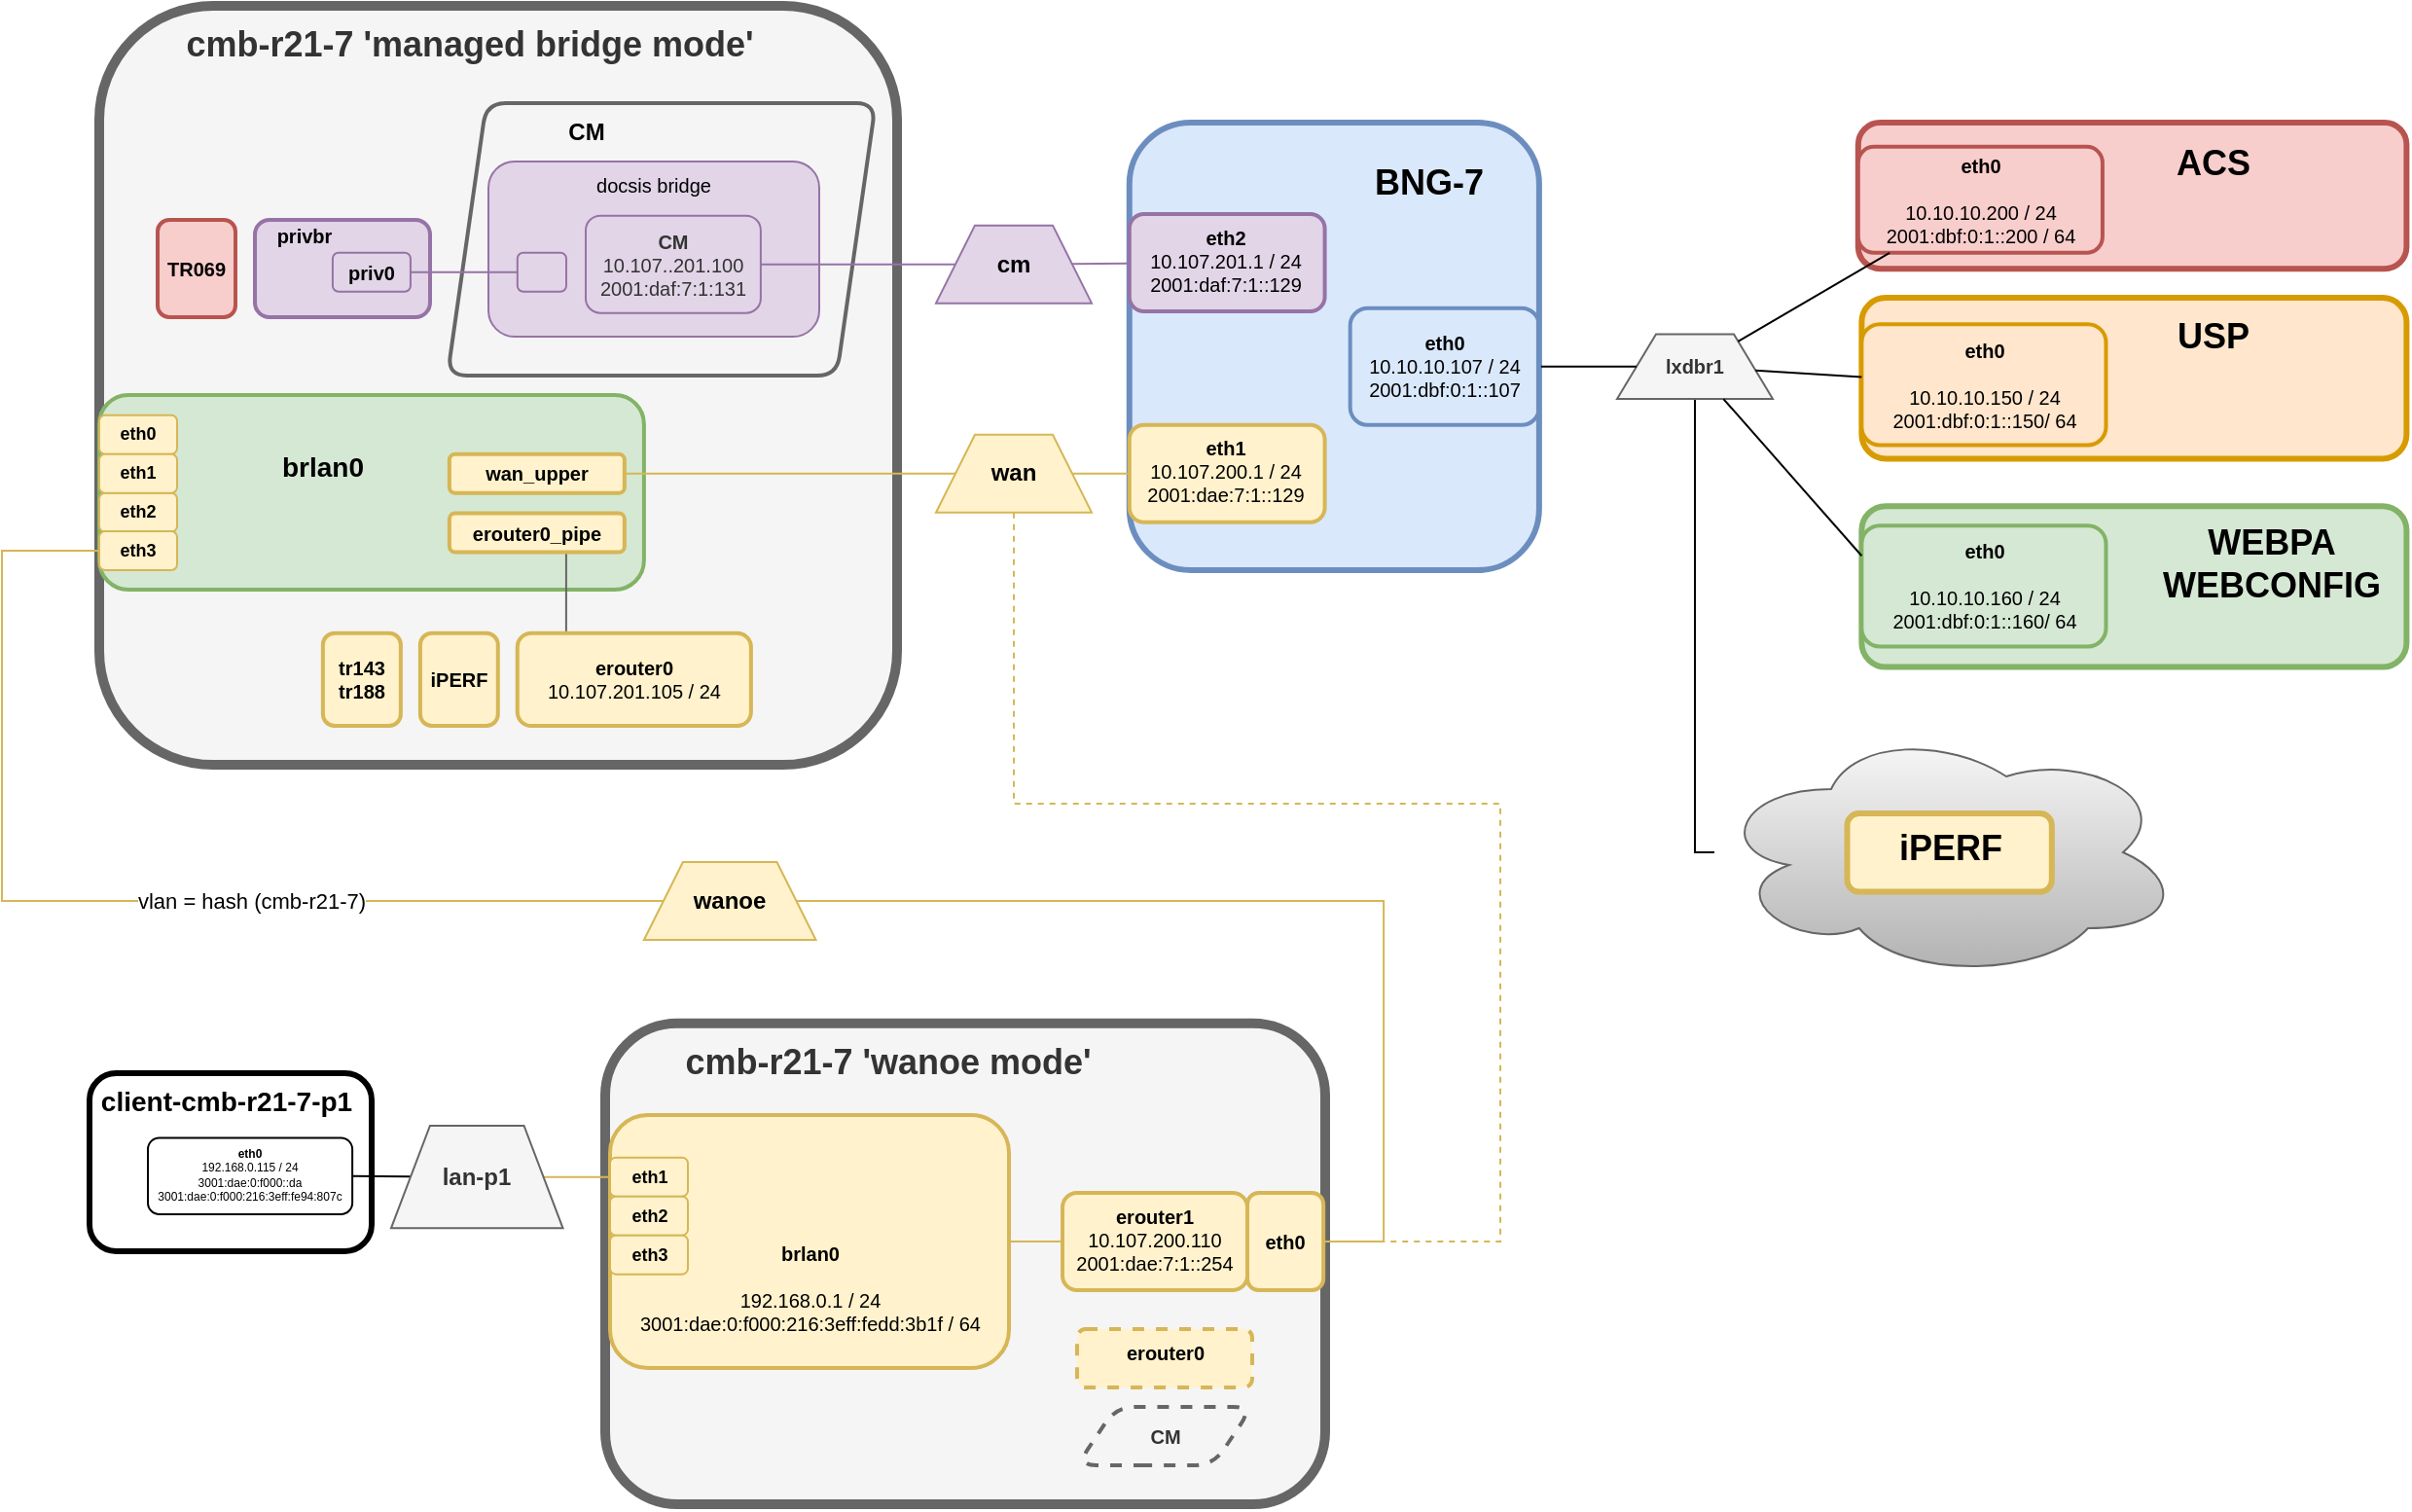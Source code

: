 <mxfile version="24.7.17">
  <diagram id="SCwRtNh7m2jCLs4KmN4t" name="Page-1">
    <mxGraphModel dx="8378" dy="4401" grid="1" gridSize="10" guides="1" tooltips="1" connect="1" arrows="1" fold="1" page="1" pageScale="1" pageWidth="1100" pageHeight="850" math="0" shadow="0">
      <root>
        <mxCell id="0" />
        <mxCell id="1" parent="0" />
        <mxCell id="09dcRP8cQlWe37zSxwss-39" value="" style="rounded=1;whiteSpace=wrap;html=1;fillColor=#f5f5f5;strokeColor=#666666;fillStyle=auto;strokeWidth=5;fontSize=9;fontColor=#333333;" parent="1" vertex="1">
          <mxGeometry x="-6260" y="-2847.14" width="370" height="247.14" as="geometry" />
        </mxCell>
        <mxCell id="UcwjVj_lmmWGbzUH80ty-13" value="CM" style="rounded=1;whiteSpace=wrap;html=1;fillColor=none;strokeColor=#666666;fontSize=10;fontStyle=1;strokeWidth=2;shape=parallelogram;perimeter=parallelogramPerimeter;fixedSize=1;fontColor=#333333;dashed=1;" parent="1" vertex="1">
          <mxGeometry x="-6017.5" y="-2650" width="90" height="30" as="geometry" />
        </mxCell>
        <mxCell id="09dcRP8cQlWe37zSxwss-3" value="" style="rounded=1;whiteSpace=wrap;html=1;fillColor=#f5f5f5;strokeColor=#666666;fillStyle=auto;strokeWidth=5;fontSize=9;fontColor=#333333;" parent="1" vertex="1">
          <mxGeometry x="-6520" y="-3370" width="410" height="390" as="geometry" />
        </mxCell>
        <mxCell id="09dcRP8cQlWe37zSxwss-51" value="" style="rounded=1;whiteSpace=wrap;html=1;fillColor=#f5f5f5;strokeColor=#666666;fontSize=10;fontStyle=1;strokeWidth=2;shape=parallelogram;perimeter=parallelogramPerimeter;fixedSize=1;fontColor=#333333;" parent="1" vertex="1">
          <mxGeometry x="-6341.06" y="-3320" width="220.06" height="140" as="geometry" />
        </mxCell>
        <mxCell id="UcwjVj_lmmWGbzUH80ty-3" value="&lt;span style=&quot;font-weight: normal;&quot;&gt;docsis bridge&lt;/span&gt;" style="rounded=1;whiteSpace=wrap;html=1;fillColor=#e1d5e7;strokeColor=#9673a6;fontSize=10;fontStyle=1;strokeWidth=1;verticalAlign=top;" parent="1" vertex="1">
          <mxGeometry x="-6320" y="-3290" width="170" height="90" as="geometry" />
        </mxCell>
        <mxCell id="09dcRP8cQlWe37zSxwss-54" value="" style="rounded=1;whiteSpace=wrap;html=1;align=left;fillColor=#e1d5e7;strokeColor=#9673a6;fontSize=10;strokeWidth=2;verticalAlign=top;" parent="1" vertex="1">
          <mxGeometry x="-6440" y="-3260" width="90" height="50" as="geometry" />
        </mxCell>
        <mxCell id="09dcRP8cQlWe37zSxwss-2" value="" style="ellipse;shape=cloud;whiteSpace=wrap;html=1;fontSize=9;fillColor=#f5f5f5;gradientColor=#b3b3b3;strokeColor=#666666;" parent="1" vertex="1">
          <mxGeometry x="-5690" y="-3000" width="240" height="130" as="geometry" />
        </mxCell>
        <mxCell id="09dcRP8cQlWe37zSxwss-4" value="&lt;b style=&quot;font-size: 18px;&quot;&gt;cmb-r21-7 &#39;managed bridge mode&#39;&lt;/b&gt;" style="text;html=1;align=center;verticalAlign=middle;resizable=0;points=[];autosize=1;strokeColor=none;fillColor=none;fontSize=18;fontColor=#333333;fontStyle=0;" parent="1" vertex="1">
          <mxGeometry x="-6490.06" y="-3370.0" width="320" height="40" as="geometry" />
        </mxCell>
        <mxCell id="09dcRP8cQlWe37zSxwss-5" value="" style="rounded=1;whiteSpace=wrap;html=1;fillColor=#d5e8d4;strokeColor=#82b366;strokeWidth=2;fontSize=9;" parent="1" vertex="1">
          <mxGeometry x="-6520" y="-3170" width="279.94" height="100" as="geometry" />
        </mxCell>
        <mxCell id="09dcRP8cQlWe37zSxwss-6" value="&lt;font style=&quot;font-size: 14px;&quot;&gt;brlan0&lt;br style=&quot;font-size: 14px;&quot;&gt;&lt;/font&gt;" style="text;strokeColor=none;align=center;fillColor=none;html=1;verticalAlign=top;whiteSpace=wrap;rounded=1;fontSize=14;fontStyle=1;" parent="1" vertex="1">
          <mxGeometry x="-6440.06" y="-3147.63" width="70" height="28" as="geometry" />
        </mxCell>
        <mxCell id="09dcRP8cQlWe37zSxwss-7" value="&lt;b style=&quot;font-size: 9px;&quot;&gt;eth2&lt;/b&gt;" style="rounded=1;whiteSpace=wrap;html=1;fillColor=#fff2cc;strokeColor=#d6b656;fontSize=9;" parent="1" vertex="1">
          <mxGeometry x="-6520" y="-3119.63" width="40" height="20" as="geometry" />
        </mxCell>
        <mxCell id="09dcRP8cQlWe37zSxwss-8" value="" style="edgeStyle=orthogonalEdgeStyle;rounded=0;orthogonalLoop=1;jettySize=auto;html=1;endArrow=none;fillColor=#f5f5f5;strokeColor=#666666;" parent="1" source="09dcRP8cQlWe37zSxwss-9" target="09dcRP8cQlWe37zSxwss-55" edge="1">
          <mxGeometry relative="1" as="geometry">
            <Array as="points">
              <mxPoint x="-6280.06" y="-3059.63" />
              <mxPoint x="-6280.06" y="-3059.63" />
            </Array>
          </mxGeometry>
        </mxCell>
        <mxCell id="09dcRP8cQlWe37zSxwss-9" value="&lt;b style=&quot;font-size: 10px;&quot;&gt;erouter0_pipe&lt;/b&gt;" style="rounded=1;whiteSpace=wrap;html=1;align=center;fillColor=#fff2cc;strokeColor=#d6b656;fontSize=10;strokeWidth=2;verticalAlign=middle;" parent="1" vertex="1">
          <mxGeometry x="-6340.06" y="-3109.26" width="90" height="20" as="geometry" />
        </mxCell>
        <mxCell id="09dcRP8cQlWe37zSxwss-10" value="&lt;div&gt;&lt;b style=&quot;font-size: 12px;&quot;&gt;cm&lt;/b&gt;&lt;/div&gt;" style="shape=trapezoid;perimeter=trapezoidPerimeter;whiteSpace=wrap;html=1;fixedSize=1;fontSize=12;fillColor=#e1d5e7;strokeColor=#9673a6;rotation=0;verticalAlign=middle;" parent="1" vertex="1">
          <mxGeometry x="-6090" y="-3257.18" width="80" height="40" as="geometry" />
        </mxCell>
        <mxCell id="09dcRP8cQlWe37zSxwss-11" value="" style="rounded=1;whiteSpace=wrap;html=1;fillColor=#f8cecc;strokeColor=#b85450;strokeWidth=3;fontSize=9;" parent="1" vertex="1">
          <mxGeometry x="-5616.09" y="-3310" width="281.78" height="75.13" as="geometry" />
        </mxCell>
        <mxCell id="09dcRP8cQlWe37zSxwss-12" value="&lt;font style=&quot;font-size: 10px;&quot;&gt;eth0&lt;br style=&quot;font-size: 10px;&quot;&gt;&lt;br style=&quot;font-size: 10px;&quot;&gt;&lt;span style=&quot;font-weight: normal; font-size: 10px;&quot;&gt;10.10.10.200 / 24&lt;br style=&quot;font-size: 10px;&quot;&gt;2001:dbf:0:1::200 / 64&lt;/span&gt;&lt;br style=&quot;font-size: 10px;&quot;&gt;&lt;/font&gt;" style="rounded=1;whiteSpace=wrap;html=1;fillColor=#f8cecc;strokeColor=#b85450;fontSize=10;fontStyle=1;strokeWidth=2;" parent="1" vertex="1">
          <mxGeometry x="-5616.09" y="-3297.62" width="125.56" height="54.51" as="geometry" />
        </mxCell>
        <mxCell id="09dcRP8cQlWe37zSxwss-13" value="" style="endArrow=none;html=1;rounded=0;fontSize=9;fillColor=#fff2cc;strokeColor=#d6b656;" parent="1" source="09dcRP8cQlWe37zSxwss-32" target="09dcRP8cQlWe37zSxwss-43" edge="1">
          <mxGeometry width="50" height="50" relative="1" as="geometry">
            <mxPoint x="-6244.775" y="-2663.6" as="sourcePoint" />
            <mxPoint x="-6291.7" y="-2764.056" as="targetPoint" />
            <Array as="points" />
          </mxGeometry>
        </mxCell>
        <mxCell id="09dcRP8cQlWe37zSxwss-14" value="" style="endArrow=none;html=1;rounded=0;fontSize=9;fillColor=#fff2cc;strokeColor=#d6b656;" parent="1" source="eLkcmnNxv9fGGAr34dX--2" target="eLkcmnNxv9fGGAr34dX--4" edge="1">
          <mxGeometry width="50" height="50" relative="1" as="geometry">
            <mxPoint x="-6101.077" y="-3135.725" as="sourcePoint" />
            <mxPoint x="-6170.06" y="-3139.852" as="targetPoint" />
            <Array as="points" />
          </mxGeometry>
        </mxCell>
        <mxCell id="09dcRP8cQlWe37zSxwss-15" value="" style="rounded=1;whiteSpace=wrap;html=1;fillColor=#dae8fc;strokeColor=#6c8ebf;strokeWidth=3;fontSize=9;" parent="1" vertex="1">
          <mxGeometry x="-5990.62" y="-3310" width="210.56" height="230" as="geometry" />
        </mxCell>
        <mxCell id="09dcRP8cQlWe37zSxwss-16" value="" style="endArrow=none;html=1;rounded=0;fontSize=9;fillColor=#fff2cc;strokeColor=#d6b656;" parent="1" source="eLkcmnNxv9fGGAr34dX--2" edge="1">
          <mxGeometry width="50" height="50" relative="1" as="geometry">
            <mxPoint x="-5842.299" y="-2868" as="sourcePoint" />
            <mxPoint x="-5960.62" y="-3129.63" as="targetPoint" />
          </mxGeometry>
        </mxCell>
        <mxCell id="09dcRP8cQlWe37zSxwss-17" value="&lt;b style=&quot;font-size: 18px;&quot;&gt;BNG-7&lt;/b&gt;" style="text;html=1;align=center;verticalAlign=middle;resizable=0;points=[];autosize=1;strokeColor=none;fillColor=none;fontSize=18;fontColor=default;fontStyle=0;" parent="1" vertex="1">
          <mxGeometry x="-5877.16" y="-3299.5" width="80" height="40" as="geometry" />
        </mxCell>
        <mxCell id="09dcRP8cQlWe37zSxwss-18" value="&lt;b style=&quot;font-size: 18px;&quot;&gt;ACS&lt;/b&gt;" style="text;html=1;align=center;verticalAlign=middle;resizable=0;points=[];autosize=1;strokeColor=none;fillColor=none;fontSize=18;fontStyle=0;" parent="1" vertex="1">
          <mxGeometry x="-5464.31" y="-3308.79" width="60" height="40" as="geometry" />
        </mxCell>
        <mxCell id="DhYgwGm9-Tdro8Ajheee-2" value="" style="edgeStyle=orthogonalEdgeStyle;rounded=0;orthogonalLoop=1;jettySize=auto;html=1;endArrow=none;" parent="1" source="09dcRP8cQlWe37zSxwss-19" target="09dcRP8cQlWe37zSxwss-2" edge="1">
          <mxGeometry relative="1" as="geometry">
            <mxPoint x="-5700" y="-3101.29" as="targetPoint" />
            <Array as="points">
              <mxPoint x="-5700" y="-2935" />
            </Array>
          </mxGeometry>
        </mxCell>
        <mxCell id="09dcRP8cQlWe37zSxwss-19" value="&lt;font style=&quot;font-size: 10px;&quot;&gt;&lt;font style=&quot;font-size: 10px;&quot;&gt;lxdbr1&lt;/font&gt;&lt;/font&gt;" style="shape=trapezoid;perimeter=trapezoidPerimeter;whiteSpace=wrap;html=1;fixedSize=1;fontSize=10;fontStyle=1;fillColor=#f5f5f5;fontColor=#333333;strokeColor=#666666;" parent="1" vertex="1">
          <mxGeometry x="-5740" y="-3201.3" width="80" height="33.34" as="geometry" />
        </mxCell>
        <mxCell id="09dcRP8cQlWe37zSxwss-20" value="" style="endArrow=none;html=1;rounded=0;fontSize=9;" parent="1" source="09dcRP8cQlWe37zSxwss-19" target="09dcRP8cQlWe37zSxwss-21" edge="1">
          <mxGeometry width="50" height="50" relative="1" as="geometry">
            <mxPoint x="-5849.73" y="-2912.65" as="sourcePoint" />
            <mxPoint x="-5712.014" y="-2975.85" as="targetPoint" />
            <Array as="points" />
          </mxGeometry>
        </mxCell>
        <mxCell id="09dcRP8cQlWe37zSxwss-21" value="eth0&lt;br style=&quot;font-size: 10px;&quot;&gt;&lt;span style=&quot;font-weight: normal;&quot;&gt;10.10.10.107 / 24&lt;/span&gt;&lt;br&gt;&lt;span style=&quot;font-weight: 400;&quot;&gt;2001:dbf:0:1::107&lt;/span&gt;" style="rounded=1;whiteSpace=wrap;html=1;fillColor=none;strokeColor=#6c8ebf;fontSize=10;fontStyle=1;strokeWidth=2;" parent="1" vertex="1">
          <mxGeometry x="-5877.16" y="-3214.63" width="97.1" height="60" as="geometry" />
        </mxCell>
        <mxCell id="09dcRP8cQlWe37zSxwss-22" value="" style="endArrow=none;html=1;rounded=0;fontSize=9;" parent="1" source="09dcRP8cQlWe37zSxwss-12" target="09dcRP8cQlWe37zSxwss-19" edge="1">
          <mxGeometry width="50" height="50" relative="1" as="geometry">
            <mxPoint x="-5654.21" y="-3141.79" as="sourcePoint" />
            <mxPoint x="-5577.3" y="-2814.79" as="targetPoint" />
            <Array as="points" />
          </mxGeometry>
        </mxCell>
        <mxCell id="09dcRP8cQlWe37zSxwss-23" value="eth1&lt;br&gt;&lt;span style=&quot;font-weight: normal;&quot;&gt;10.107.200.1 / 24&lt;/span&gt;&lt;br&gt;&lt;span style=&quot;font-weight: normal;&quot;&gt;2001:dae:7:1::129&lt;/span&gt;" style="rounded=1;whiteSpace=wrap;html=1;fillColor=#fff2cc;strokeColor=#d6b656;fontSize=10;fontStyle=1;strokeWidth=2;verticalAlign=top;" parent="1" vertex="1">
          <mxGeometry x="-5990.62" y="-3154.63" width="100.42" height="50" as="geometry" />
        </mxCell>
        <mxCell id="09dcRP8cQlWe37zSxwss-24" value="" style="rounded=1;whiteSpace=wrap;html=1;fillColor=#ffe6cc;strokeColor=#d79b00;strokeWidth=3;fontSize=9;" parent="1" vertex="1">
          <mxGeometry x="-5614.31" y="-3220" width="280" height="82.71" as="geometry" />
        </mxCell>
        <mxCell id="09dcRP8cQlWe37zSxwss-25" value="&lt;font style=&quot;font-size: 10px;&quot;&gt;eth0&lt;br style=&quot;font-size: 10px;&quot;&gt;&lt;br style=&quot;font-size: 10px;&quot;&gt;&lt;span style=&quot;font-weight: normal; font-size: 10px;&quot;&gt;10.10.10.150 / 24&lt;br style=&quot;font-size: 10px;&quot;&gt;2001:dbf:0:1::150/ 64&lt;/span&gt;&lt;br style=&quot;font-size: 10px;&quot;&gt;&lt;/font&gt;" style="rounded=1;whiteSpace=wrap;html=1;fillColor=#ffe6cc;strokeColor=#d79b00;fontSize=10;fontStyle=1;strokeWidth=2;" parent="1" vertex="1">
          <mxGeometry x="-5614.31" y="-3206.38" width="125.56" height="62.09" as="geometry" />
        </mxCell>
        <mxCell id="09dcRP8cQlWe37zSxwss-26" value="&lt;b style=&quot;font-size: 18px;&quot;&gt;USP&lt;/b&gt;" style="text;html=1;align=center;verticalAlign=middle;resizable=0;points=[];autosize=1;strokeColor=none;fillColor=none;fontSize=18;fontStyle=0;" parent="1" vertex="1">
          <mxGeometry x="-5464.31" y="-3220.48" width="60" height="40" as="geometry" />
        </mxCell>
        <mxCell id="09dcRP8cQlWe37zSxwss-27" value="" style="endArrow=none;html=1;rounded=0;fontSize=9;" parent="1" source="09dcRP8cQlWe37zSxwss-25" target="09dcRP8cQlWe37zSxwss-19" edge="1">
          <mxGeometry width="50" height="50" relative="1" as="geometry">
            <mxPoint x="-5673.06" y="-2786.66" as="sourcePoint" />
            <mxPoint x="-5592.06" y="-3116.66" as="targetPoint" />
            <Array as="points" />
          </mxGeometry>
        </mxCell>
        <mxCell id="09dcRP8cQlWe37zSxwss-28" value="" style="rounded=1;whiteSpace=wrap;html=1;strokeWidth=3;fontSize=9;" parent="1" vertex="1">
          <mxGeometry x="-6525" y="-2821.51" width="145" height="91.51" as="geometry" />
        </mxCell>
        <mxCell id="09dcRP8cQlWe37zSxwss-29" value="&lt;font style=&quot;font-size: 6px;&quot;&gt;eth0&lt;br style=&quot;font-size: 6px;&quot;&gt;&lt;span style=&quot;font-size: 6px; font-weight: normal;&quot;&gt;192.168.0.115 / 24&lt;br style=&quot;font-size: 6px;&quot;&gt;&lt;/span&gt;&lt;span style=&quot;font-weight: normal; font-size: 6px;&quot;&gt;3001:dae:0:f000::da&lt;br style=&quot;font-size: 6px;&quot;&gt;3001:dae:0:f000:216:3eff:fe94:807c&lt;/span&gt;&lt;br style=&quot;font-size: 6px;&quot;&gt;&lt;/font&gt;" style="rounded=1;whiteSpace=wrap;html=1;fontSize=6;fontStyle=1;strokeWidth=1;" parent="1" vertex="1">
          <mxGeometry x="-6495" y="-2788.27" width="105.06" height="39.26" as="geometry" />
        </mxCell>
        <mxCell id="09dcRP8cQlWe37zSxwss-30" value="&lt;b style=&quot;font-size: 14px;&quot;&gt;client-cmb-r21-7-p1&lt;/b&gt;" style="text;html=1;align=center;verticalAlign=middle;resizable=0;points=[];autosize=1;fontSize=14;fontStyle=0;" parent="1" vertex="1">
          <mxGeometry x="-6530.0" y="-2821.51" width="150" height="30" as="geometry" />
        </mxCell>
        <mxCell id="09dcRP8cQlWe37zSxwss-31" value="" style="endArrow=none;html=1;rounded=0;fontSize=9;exitX=1;exitY=0.5;exitDx=0;exitDy=0;" parent="1" source="09dcRP8cQlWe37zSxwss-29" target="09dcRP8cQlWe37zSxwss-32" edge="1">
          <mxGeometry width="50" height="50" relative="1" as="geometry">
            <mxPoint x="-6474.4" y="-2583.38" as="sourcePoint" />
            <mxPoint x="-6418.941" y="-2762.269" as="targetPoint" />
            <Array as="points" />
          </mxGeometry>
        </mxCell>
        <mxCell id="09dcRP8cQlWe37zSxwss-32" value="&lt;b style=&quot;font-size: 12px;&quot;&gt;lan-p1&lt;/b&gt;" style="shape=trapezoid;perimeter=trapezoidPerimeter;whiteSpace=wrap;html=1;fixedSize=1;fontSize=12;fillColor=#f5f5f5;fontColor=#333333;strokeColor=#666666;rotation=0;" parent="1" vertex="1">
          <mxGeometry x="-6370.03" y="-2794.53" width="88.3" height="52.71" as="geometry" />
        </mxCell>
        <mxCell id="09dcRP8cQlWe37zSxwss-33" value="" style="rounded=1;whiteSpace=wrap;html=1;fillColor=#d5e8d4;strokeColor=#82b366;strokeWidth=3;fontSize=9;" parent="1" vertex="1">
          <mxGeometry x="-5614.31" y="-3112.92" width="280" height="82.71" as="geometry" />
        </mxCell>
        <mxCell id="09dcRP8cQlWe37zSxwss-34" value="&lt;font style=&quot;font-size: 10px;&quot;&gt;eth0&lt;br style=&quot;font-size: 10px;&quot;&gt;&lt;br style=&quot;font-size: 10px;&quot;&gt;&lt;span style=&quot;font-weight: normal; font-size: 10px;&quot;&gt;10.10.10.160 / 24&lt;br style=&quot;font-size: 10px;&quot;&gt;2001:dbf:0:1::160/ 64&lt;/span&gt;&lt;br style=&quot;font-size: 10px;&quot;&gt;&lt;/font&gt;" style="rounded=1;whiteSpace=wrap;html=1;fillColor=#d5e8d4;strokeColor=#82b366;fontSize=10;fontStyle=1;strokeWidth=2;" parent="1" vertex="1">
          <mxGeometry x="-5614.31" y="-3102.88" width="125.56" height="62.09" as="geometry" />
        </mxCell>
        <mxCell id="09dcRP8cQlWe37zSxwss-35" value="&lt;b style=&quot;font-size: 18px;&quot;&gt;WEBPA&lt;/b&gt;&lt;div&gt;&lt;b style=&quot;font-size: 18px;&quot;&gt;WEBCONFIG&lt;/b&gt;&lt;/div&gt;" style="text;html=1;align=center;verticalAlign=middle;resizable=0;points=[];autosize=1;strokeColor=none;fillColor=none;fontSize=18;fontStyle=0;" parent="1" vertex="1">
          <mxGeometry x="-5474.31" y="-3112.92" width="140" height="60" as="geometry" />
        </mxCell>
        <mxCell id="09dcRP8cQlWe37zSxwss-36" value="" style="endArrow=none;html=1;rounded=0;fontSize=9;exitX=0;exitY=0.25;exitDx=0;exitDy=0;" parent="1" source="09dcRP8cQlWe37zSxwss-34" target="09dcRP8cQlWe37zSxwss-19" edge="1">
          <mxGeometry width="50" height="50" relative="1" as="geometry">
            <mxPoint x="-5414.42" y="-3151.79" as="sourcePoint" />
            <mxPoint x="-5561.42" y="-3133.79" as="targetPoint" />
            <Array as="points" />
          </mxGeometry>
        </mxCell>
        <mxCell id="09dcRP8cQlWe37zSxwss-37" value="" style="rounded=1;whiteSpace=wrap;html=1;fillColor=#fff2cc;strokeColor=#d6b656;strokeWidth=3;fontSize=9;" parent="1" vertex="1">
          <mxGeometry x="-5621.74" y="-2955.02" width="105.14" height="40.32" as="geometry" />
        </mxCell>
        <mxCell id="09dcRP8cQlWe37zSxwss-38" value="&lt;b style=&quot;font-size: 18px;&quot;&gt;iPERF&lt;/b&gt;" style="text;html=1;align=center;verticalAlign=middle;resizable=0;points=[];autosize=1;strokeColor=none;fillColor=none;fontSize=18;fontStyle=0;fontColor=default;" parent="1" vertex="1">
          <mxGeometry x="-5608.93" y="-2957.14" width="80" height="40" as="geometry" />
        </mxCell>
        <mxCell id="09dcRP8cQlWe37zSxwss-40" value="&lt;b style=&quot;font-size: 18px;&quot;&gt;cmb-r21-7 &#39;wanoe mode&#39;&lt;/b&gt;" style="text;html=1;align=center;verticalAlign=middle;resizable=0;points=[];autosize=1;strokeColor=none;fillColor=none;fontSize=18;fontColor=#333333;fontStyle=0;" parent="1" vertex="1">
          <mxGeometry x="-6230.14" y="-2847.14" width="230" height="40" as="geometry" />
        </mxCell>
        <mxCell id="09dcRP8cQlWe37zSxwss-41" value="&lt;div&gt;&lt;span style=&quot;font-size: 10px; font-weight: 700;&quot;&gt;&lt;br&gt;&lt;/span&gt;&lt;/div&gt;&lt;span style=&quot;font-size: 10px; font-weight: 700;&quot;&gt;&lt;div&gt;&lt;span style=&quot;font-size: 10px; font-weight: 700;&quot;&gt;&lt;br&gt;&lt;/span&gt;&lt;/div&gt;&lt;div&gt;&lt;span style=&quot;font-size: 10px; font-weight: 700;&quot;&gt;&lt;br&gt;&lt;/span&gt;&lt;/div&gt;&lt;div&gt;&lt;span style=&quot;font-size: 10px; font-weight: 700;&quot;&gt;&lt;br&gt;&lt;/span&gt;&lt;/div&gt;brlan0&lt;/span&gt;&lt;br style=&quot;font-size: 10px; font-weight: 700;&quot;&gt;&lt;span style=&quot;font-size: 10px;&quot;&gt;&lt;br&gt;192.168.0.1 / 24&lt;/span&gt;&lt;br style=&quot;font-size: 10px; font-weight: 700;&quot;&gt;&lt;span style=&quot;font-size: 10px;&quot;&gt;3001:dae:0:f000:216:3eff:fedd:3b1f&lt;/span&gt;&lt;span style=&quot;font-size: 10px;&quot;&gt;&amp;nbsp;/ 64&lt;/span&gt;" style="rounded=1;whiteSpace=wrap;html=1;fillColor=#fff2cc;strokeColor=#d6b656;strokeWidth=2;fontSize=9;" parent="1" vertex="1">
          <mxGeometry x="-6257.5" y="-2800" width="205" height="130" as="geometry" />
        </mxCell>
        <mxCell id="09dcRP8cQlWe37zSxwss-43" value="&lt;b style=&quot;font-size: 9px;&quot;&gt;eth1&lt;/b&gt;" style="rounded=1;whiteSpace=wrap;html=1;fillColor=#fff2cc;strokeColor=#d6b656;fontSize=9;" parent="1" vertex="1">
          <mxGeometry x="-6257.5" y="-2778.17" width="40" height="20" as="geometry" />
        </mxCell>
        <mxCell id="09dcRP8cQlWe37zSxwss-44" value="eth0" style="rounded=1;whiteSpace=wrap;html=1;fillColor=#fff2cc;strokeColor=#d6b656;fontSize=10;fontStyle=1;strokeWidth=2;" parent="1" vertex="1">
          <mxGeometry x="-5930" y="-2760" width="39.09" height="50" as="geometry" />
        </mxCell>
        <mxCell id="09dcRP8cQlWe37zSxwss-45" value="" style="edgeStyle=orthogonalEdgeStyle;rounded=0;orthogonalLoop=1;jettySize=auto;html=1;fillColor=#fff2cc;strokeColor=#d6b656;endArrow=none;" parent="1" source="09dcRP8cQlWe37zSxwss-46" target="09dcRP8cQlWe37zSxwss-41" edge="1">
          <mxGeometry relative="1" as="geometry" />
        </mxCell>
        <mxCell id="09dcRP8cQlWe37zSxwss-46" value="&lt;b style=&quot;font-size: 10px;&quot;&gt;erouter1&lt;br&gt;&lt;/b&gt;10.107.200.110&lt;br&gt;2001:dae:7:1::254" style="rounded=1;whiteSpace=wrap;html=1;align=center;fillColor=#fff2cc;strokeColor=#d6b656;fontSize=10;strokeWidth=2;verticalAlign=top;" parent="1" vertex="1">
          <mxGeometry x="-6025" y="-2760" width="95" height="50" as="geometry" />
        </mxCell>
        <mxCell id="09dcRP8cQlWe37zSxwss-48" value="eth2&lt;br&gt;&lt;span style=&quot;font-weight: normal;&quot;&gt;10.107.201.1 / 24&lt;/span&gt;&lt;br&gt;&lt;span style=&quot;font-weight: normal;&quot;&gt;2001:daf:7:1::129&lt;/span&gt;" style="rounded=1;whiteSpace=wrap;html=1;fillColor=#e1d5e7;strokeColor=#9673a6;fontSize=10;fontStyle=1;strokeWidth=2;verticalAlign=top;" parent="1" vertex="1">
          <mxGeometry x="-5990.62" y="-3263.03" width="100.42" height="50" as="geometry" />
        </mxCell>
        <mxCell id="09dcRP8cQlWe37zSxwss-49" value="" style="endArrow=none;html=1;rounded=0;fontSize=9;fillColor=#e1d5e7;strokeColor=#9673a6;" parent="1" source="09dcRP8cQlWe37zSxwss-10" target="09dcRP8cQlWe37zSxwss-48" edge="1">
          <mxGeometry width="50" height="50" relative="1" as="geometry">
            <mxPoint x="-5970.06" y="-3129" as="sourcePoint" />
            <mxPoint x="-5960.62" y="-3237.724" as="targetPoint" />
          </mxGeometry>
        </mxCell>
        <mxCell id="09dcRP8cQlWe37zSxwss-52" value="TR069" style="rounded=1;whiteSpace=wrap;html=1;fillColor=#f8cecc;strokeColor=#b85450;fontSize=10;fontStyle=1;strokeWidth=2;" parent="1" vertex="1">
          <mxGeometry x="-6490" y="-3260" width="40" height="50" as="geometry" />
        </mxCell>
        <mxCell id="09dcRP8cQlWe37zSxwss-53" value="iPERF" style="rounded=1;whiteSpace=wrap;html=1;fillColor=#fff2cc;strokeColor=#d6b656;fontSize=10;fontStyle=1;strokeWidth=2;" parent="1" vertex="1">
          <mxGeometry x="-6355.06" y="-3047.63" width="39.94" height="47.63" as="geometry" />
        </mxCell>
        <mxCell id="09dcRP8cQlWe37zSxwss-55" value="&lt;b style=&quot;font-size: 10px;&quot;&gt;erouter0&lt;/b&gt;&lt;div&gt;&lt;span style=&quot;font-size: 10px;&quot;&gt;10.107.201.105 / 24&lt;/span&gt;&lt;/div&gt;" style="rounded=1;whiteSpace=wrap;html=1;align=center;fillColor=#fff2cc;strokeColor=#d6b656;fontSize=10;strokeWidth=2;verticalAlign=middle;" parent="1" vertex="1">
          <mxGeometry x="-6305.12" y="-3047.63" width="120.06" height="47.63" as="geometry" />
        </mxCell>
        <mxCell id="UcwjVj_lmmWGbzUH80ty-17" value="" style="edgeStyle=orthogonalEdgeStyle;rounded=0;orthogonalLoop=1;jettySize=auto;html=1;dashed=1;fillColor=#fff2cc;strokeColor=#d6b656;endArrow=none;endFill=0;" parent="1" source="eLkcmnNxv9fGGAr34dX--2" target="09dcRP8cQlWe37zSxwss-44" edge="1">
          <mxGeometry relative="1" as="geometry">
            <mxPoint x="-6050" y="-3039.63" as="targetPoint" />
            <Array as="points">
              <mxPoint x="-6050" y="-2960" />
              <mxPoint x="-5800" y="-2960" />
              <mxPoint x="-5800" y="-2735" />
            </Array>
          </mxGeometry>
        </mxCell>
        <mxCell id="eLkcmnNxv9fGGAr34dX--2" value="&lt;b style=&quot;font-size: 12px;&quot;&gt;wan&lt;/b&gt;" style="shape=trapezoid;perimeter=trapezoidPerimeter;whiteSpace=wrap;html=1;fixedSize=1;fontSize=12;fillColor=#fff2cc;strokeColor=#d6b656;rotation=0;verticalAlign=middle;" parent="1" vertex="1">
          <mxGeometry x="-6090" y="-3149.63" width="80" height="40" as="geometry" />
        </mxCell>
        <mxCell id="eLkcmnNxv9fGGAr34dX--4" value="&lt;b style=&quot;font-size: 10px;&quot;&gt;wan_upper&lt;/b&gt;" style="rounded=1;whiteSpace=wrap;html=1;align=center;fillColor=#fff2cc;strokeColor=#d6b656;fontSize=10;strokeWidth=2;verticalAlign=middle;" parent="1" vertex="1">
          <mxGeometry x="-6340.06" y="-3139.63" width="90" height="20" as="geometry" />
        </mxCell>
        <mxCell id="eLkcmnNxv9fGGAr34dX--8" value="" style="edgeStyle=orthogonalEdgeStyle;rounded=0;orthogonalLoop=1;jettySize=auto;html=1;endArrow=none;fillColor=#fff2cc;strokeColor=#d6b656;" parent="1" source="09dcRP8cQlWe37zSxwss-44" target="eLkcmnNxv9fGGAr34dX--5" edge="1">
          <mxGeometry relative="1" as="geometry">
            <Array as="points">
              <mxPoint x="-5859.94" y="-2735" />
              <mxPoint x="-5859.94" y="-2910" />
            </Array>
            <mxPoint x="-6020" y="-2927.14" as="sourcePoint" />
            <mxPoint x="-6093" y="-2897.14" as="targetPoint" />
          </mxGeometry>
        </mxCell>
        <mxCell id="eLkcmnNxv9fGGAr34dX--9" value="" style="edgeStyle=orthogonalEdgeStyle;rounded=0;orthogonalLoop=1;jettySize=auto;html=1;endArrow=none;fillColor=#fff2cc;strokeColor=#d6b656;" parent="1" source="UcwjVj_lmmWGbzUH80ty-9" target="eLkcmnNxv9fGGAr34dX--5" edge="1">
          <mxGeometry relative="1" as="geometry">
            <Array as="points">
              <mxPoint x="-6570" y="-3090" />
              <mxPoint x="-6570" y="-2910" />
            </Array>
            <mxPoint x="-6490.06" y="-3112" as="sourcePoint" />
            <mxPoint x="-6309.96" y="-2901.77" as="targetPoint" />
          </mxGeometry>
        </mxCell>
        <mxCell id="UcwjVj_lmmWGbzUH80ty-15" value="vlan = hash (cmb-r21-7)" style="edgeLabel;html=1;align=center;verticalAlign=middle;resizable=0;points=[];" parent="eLkcmnNxv9fGGAr34dX--9" vertex="1" connectable="0">
          <mxGeometry x="0.257" relative="1" as="geometry">
            <mxPoint as="offset" />
          </mxGeometry>
        </mxCell>
        <mxCell id="eLkcmnNxv9fGGAr34dX--5" value="&lt;b&gt;wanoe&lt;/b&gt;" style="shape=trapezoid;perimeter=trapezoidPerimeter;whiteSpace=wrap;html=1;fixedSize=1;fontSize=12;fillColor=#fff2cc;strokeColor=#d6b656;rotation=0;" parent="1" vertex="1">
          <mxGeometry x="-6240.06" y="-2930" width="88.3" height="40" as="geometry" />
        </mxCell>
        <mxCell id="gDYqA2yEqBhpyC1pHKx_-1" value="priv0" style="rounded=1;whiteSpace=wrap;html=1;fillColor=#e1d5e7;strokeColor=#9673a6;fontSize=10;fontStyle=1;strokeWidth=1;verticalAlign=middle;" parent="1" vertex="1">
          <mxGeometry x="-6400.03" y="-3243.11" width="40" height="20" as="geometry" />
        </mxCell>
        <mxCell id="gDYqA2yEqBhpyC1pHKx_-2" value="&lt;b style=&quot;font-size: 10px; text-align: left; text-wrap: wrap;&quot;&gt;privbr&lt;/b&gt;" style="text;html=1;align=center;verticalAlign=middle;resizable=0;points=[];autosize=1;strokeColor=none;fillColor=none;" parent="1" vertex="1">
          <mxGeometry x="-6440.06" y="-3267.3" width="50" height="30" as="geometry" />
        </mxCell>
        <mxCell id="FLHN33iZ060PB9IlA89h-3" value="" style="edgeStyle=orthogonalEdgeStyle;rounded=0;orthogonalLoop=1;jettySize=auto;html=1;endArrow=none;fillColor=#e1d5e7;strokeColor=#9673a6;" parent="1" source="FLHN33iZ060PB9IlA89h-2" target="gDYqA2yEqBhpyC1pHKx_-1" edge="1">
          <mxGeometry relative="1" as="geometry" />
        </mxCell>
        <mxCell id="FLHN33iZ060PB9IlA89h-2" value="" style="rounded=1;whiteSpace=wrap;html=1;fillColor=#e1d5e7;strokeColor=#9673a6;fontSize=10;fontStyle=1;strokeWidth=1;verticalAlign=middle;" parent="1" vertex="1">
          <mxGeometry x="-6305.09" y="-3243.11" width="25.09" height="20" as="geometry" />
        </mxCell>
        <mxCell id="DhYgwGm9-Tdro8Ajheee-3" value="tr143&lt;div&gt;tr188&lt;/div&gt;" style="rounded=1;whiteSpace=wrap;html=1;fillColor=#fff2cc;strokeColor=#d6b656;fontSize=10;fontStyle=1;strokeWidth=2;" parent="1" vertex="1">
          <mxGeometry x="-6405.06" y="-3047.63" width="40" height="47.63" as="geometry" />
        </mxCell>
        <mxCell id="UcwjVj_lmmWGbzUH80ty-4" value="&lt;span style=&quot;color: rgb(51, 51, 51);&quot;&gt;CM&lt;/span&gt;&lt;div style=&quot;color: rgb(51, 51, 51);&quot;&gt;&lt;span style=&quot;font-weight: normal;&quot;&gt;10.107..201.100&lt;/span&gt;&lt;/div&gt;&lt;div style=&quot;color: rgb(51, 51, 51);&quot;&gt;&lt;span style=&quot;font-weight: normal;&quot;&gt;2001:daf:7:1:131&lt;/span&gt;&lt;/div&gt;" style="rounded=1;whiteSpace=wrap;html=1;fillColor=#e1d5e7;strokeColor=#9673a6;fontSize=10;fontStyle=1;strokeWidth=1;verticalAlign=middle;" parent="1" vertex="1">
          <mxGeometry x="-6270" y="-3262.18" width="89.94" height="50" as="geometry" />
        </mxCell>
        <mxCell id="09dcRP8cQlWe37zSxwss-50" value="" style="endArrow=none;html=1;rounded=0;fontSize=9;fillColor=#e1d5e7;strokeColor=#9673a6;" parent="1" source="09dcRP8cQlWe37zSxwss-10" target="UcwjVj_lmmWGbzUH80ty-4" edge="1">
          <mxGeometry width="50" height="50" relative="1" as="geometry">
            <mxPoint x="-6091.077" y="-3125.725" as="sourcePoint" />
            <mxPoint x="-6160.06" y="-3131.129" as="targetPoint" />
          </mxGeometry>
        </mxCell>
        <mxCell id="UcwjVj_lmmWGbzUH80ty-6" value="CM" style="text;html=1;align=center;verticalAlign=middle;resizable=0;points=[];autosize=1;strokeColor=none;fillColor=none;fontStyle=1" parent="1" vertex="1">
          <mxGeometry x="-6290.06" y="-3320" width="40" height="30" as="geometry" />
        </mxCell>
        <mxCell id="UcwjVj_lmmWGbzUH80ty-7" value="&lt;b style=&quot;font-size: 9px;&quot;&gt;eth0&lt;/b&gt;" style="rounded=1;whiteSpace=wrap;html=1;fillColor=#fff2cc;strokeColor=#d6b656;fontSize=9;" parent="1" vertex="1">
          <mxGeometry x="-6520" y="-3159.63" width="40" height="20" as="geometry" />
        </mxCell>
        <mxCell id="UcwjVj_lmmWGbzUH80ty-8" value="&lt;b style=&quot;font-size: 9px;&quot;&gt;eth1&lt;/b&gt;" style="rounded=1;whiteSpace=wrap;html=1;fillColor=#fff2cc;strokeColor=#d6b656;fontSize=9;" parent="1" vertex="1">
          <mxGeometry x="-6520" y="-3139.63" width="40" height="20" as="geometry" />
        </mxCell>
        <mxCell id="UcwjVj_lmmWGbzUH80ty-9" value="&lt;b style=&quot;font-size: 9px;&quot;&gt;eth3&lt;/b&gt;" style="rounded=1;whiteSpace=wrap;html=1;fillColor=#fff2cc;strokeColor=#d6b656;fontSize=9;" parent="1" vertex="1">
          <mxGeometry x="-6520" y="-3100" width="40" height="20" as="geometry" />
        </mxCell>
        <mxCell id="UcwjVj_lmmWGbzUH80ty-10" value="&lt;b style=&quot;font-size: 9px;&quot;&gt;eth2&lt;/b&gt;" style="rounded=1;whiteSpace=wrap;html=1;fillColor=#fff2cc;strokeColor=#d6b656;fontSize=9;" parent="1" vertex="1">
          <mxGeometry x="-6257.5" y="-2758.17" width="40" height="20" as="geometry" />
        </mxCell>
        <mxCell id="UcwjVj_lmmWGbzUH80ty-11" value="&lt;b style=&quot;font-size: 9px;&quot;&gt;eth3&lt;/b&gt;" style="rounded=1;whiteSpace=wrap;html=1;fillColor=#fff2cc;strokeColor=#d6b656;fontSize=9;" parent="1" vertex="1">
          <mxGeometry x="-6257.5" y="-2738.17" width="40" height="20" as="geometry" />
        </mxCell>
        <mxCell id="UcwjVj_lmmWGbzUH80ty-12" value="&lt;b style=&quot;font-size: 10px;&quot;&gt;erouter0&lt;/b&gt;" style="rounded=1;whiteSpace=wrap;html=1;align=center;fillColor=#fff2cc;strokeColor=#d6b656;fontSize=10;strokeWidth=2;verticalAlign=top;dashed=1;" parent="1" vertex="1">
          <mxGeometry x="-6017.5" y="-2690" width="90" height="30" as="geometry" />
        </mxCell>
      </root>
    </mxGraphModel>
  </diagram>
</mxfile>
